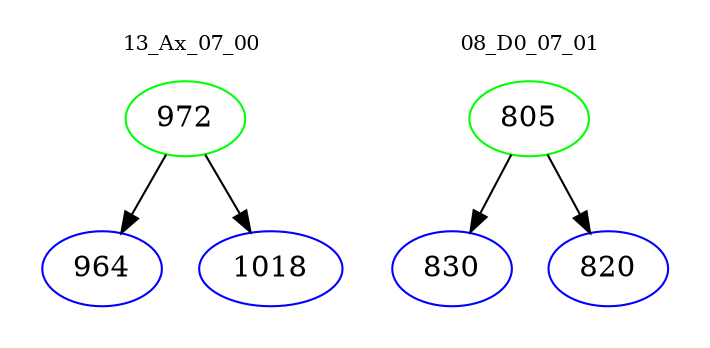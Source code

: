 digraph{
subgraph cluster_0 {
color = white
label = "13_Ax_07_00";
fontsize=10;
T0_972 [label="972", color="green"]
T0_972 -> T0_964 [color="black"]
T0_964 [label="964", color="blue"]
T0_972 -> T0_1018 [color="black"]
T0_1018 [label="1018", color="blue"]
}
subgraph cluster_1 {
color = white
label = "08_D0_07_01";
fontsize=10;
T1_805 [label="805", color="green"]
T1_805 -> T1_830 [color="black"]
T1_830 [label="830", color="blue"]
T1_805 -> T1_820 [color="black"]
T1_820 [label="820", color="blue"]
}
}
